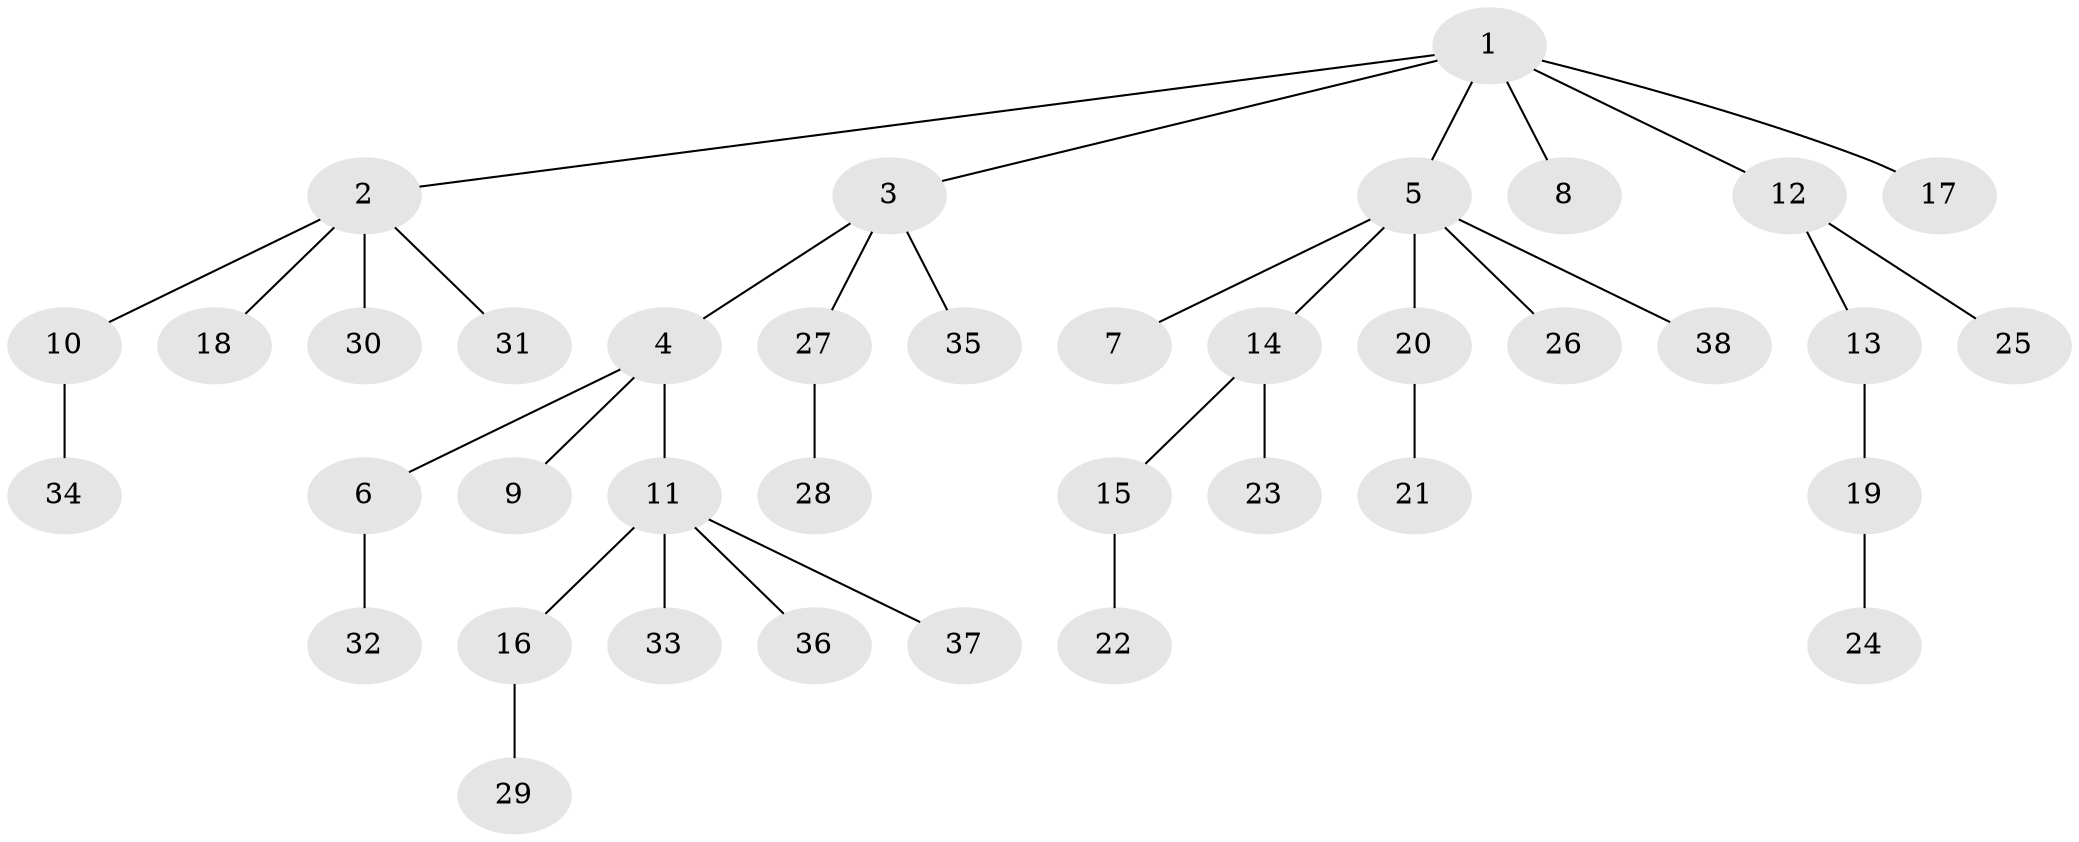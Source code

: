// original degree distribution, {6: 0.047619047619047616, 5: 0.015873015873015872, 4: 0.047619047619047616, 7: 0.015873015873015872, 2: 0.2698412698412698, 1: 0.5238095238095238, 3: 0.07936507936507936}
// Generated by graph-tools (version 1.1) at 2025/51/03/04/25 22:51:37]
// undirected, 38 vertices, 37 edges
graph export_dot {
  node [color=gray90,style=filled];
  1;
  2;
  3;
  4;
  5;
  6;
  7;
  8;
  9;
  10;
  11;
  12;
  13;
  14;
  15;
  16;
  17;
  18;
  19;
  20;
  21;
  22;
  23;
  24;
  25;
  26;
  27;
  28;
  29;
  30;
  31;
  32;
  33;
  34;
  35;
  36;
  37;
  38;
  1 -- 2 [weight=1.0];
  1 -- 3 [weight=1.0];
  1 -- 5 [weight=1.0];
  1 -- 8 [weight=1.0];
  1 -- 12 [weight=1.0];
  1 -- 17 [weight=1.0];
  2 -- 10 [weight=1.0];
  2 -- 18 [weight=1.0];
  2 -- 30 [weight=1.0];
  2 -- 31 [weight=1.0];
  3 -- 4 [weight=1.0];
  3 -- 27 [weight=1.0];
  3 -- 35 [weight=1.0];
  4 -- 6 [weight=1.0];
  4 -- 9 [weight=1.0];
  4 -- 11 [weight=1.0];
  5 -- 7 [weight=1.0];
  5 -- 14 [weight=1.0];
  5 -- 20 [weight=1.0];
  5 -- 26 [weight=1.0];
  5 -- 38 [weight=1.0];
  6 -- 32 [weight=1.0];
  10 -- 34 [weight=1.0];
  11 -- 16 [weight=1.0];
  11 -- 33 [weight=1.0];
  11 -- 36 [weight=1.0];
  11 -- 37 [weight=1.0];
  12 -- 13 [weight=1.0];
  12 -- 25 [weight=1.0];
  13 -- 19 [weight=1.0];
  14 -- 15 [weight=1.0];
  14 -- 23 [weight=1.0];
  15 -- 22 [weight=2.0];
  16 -- 29 [weight=1.0];
  19 -- 24 [weight=1.0];
  20 -- 21 [weight=2.0];
  27 -- 28 [weight=1.0];
}

